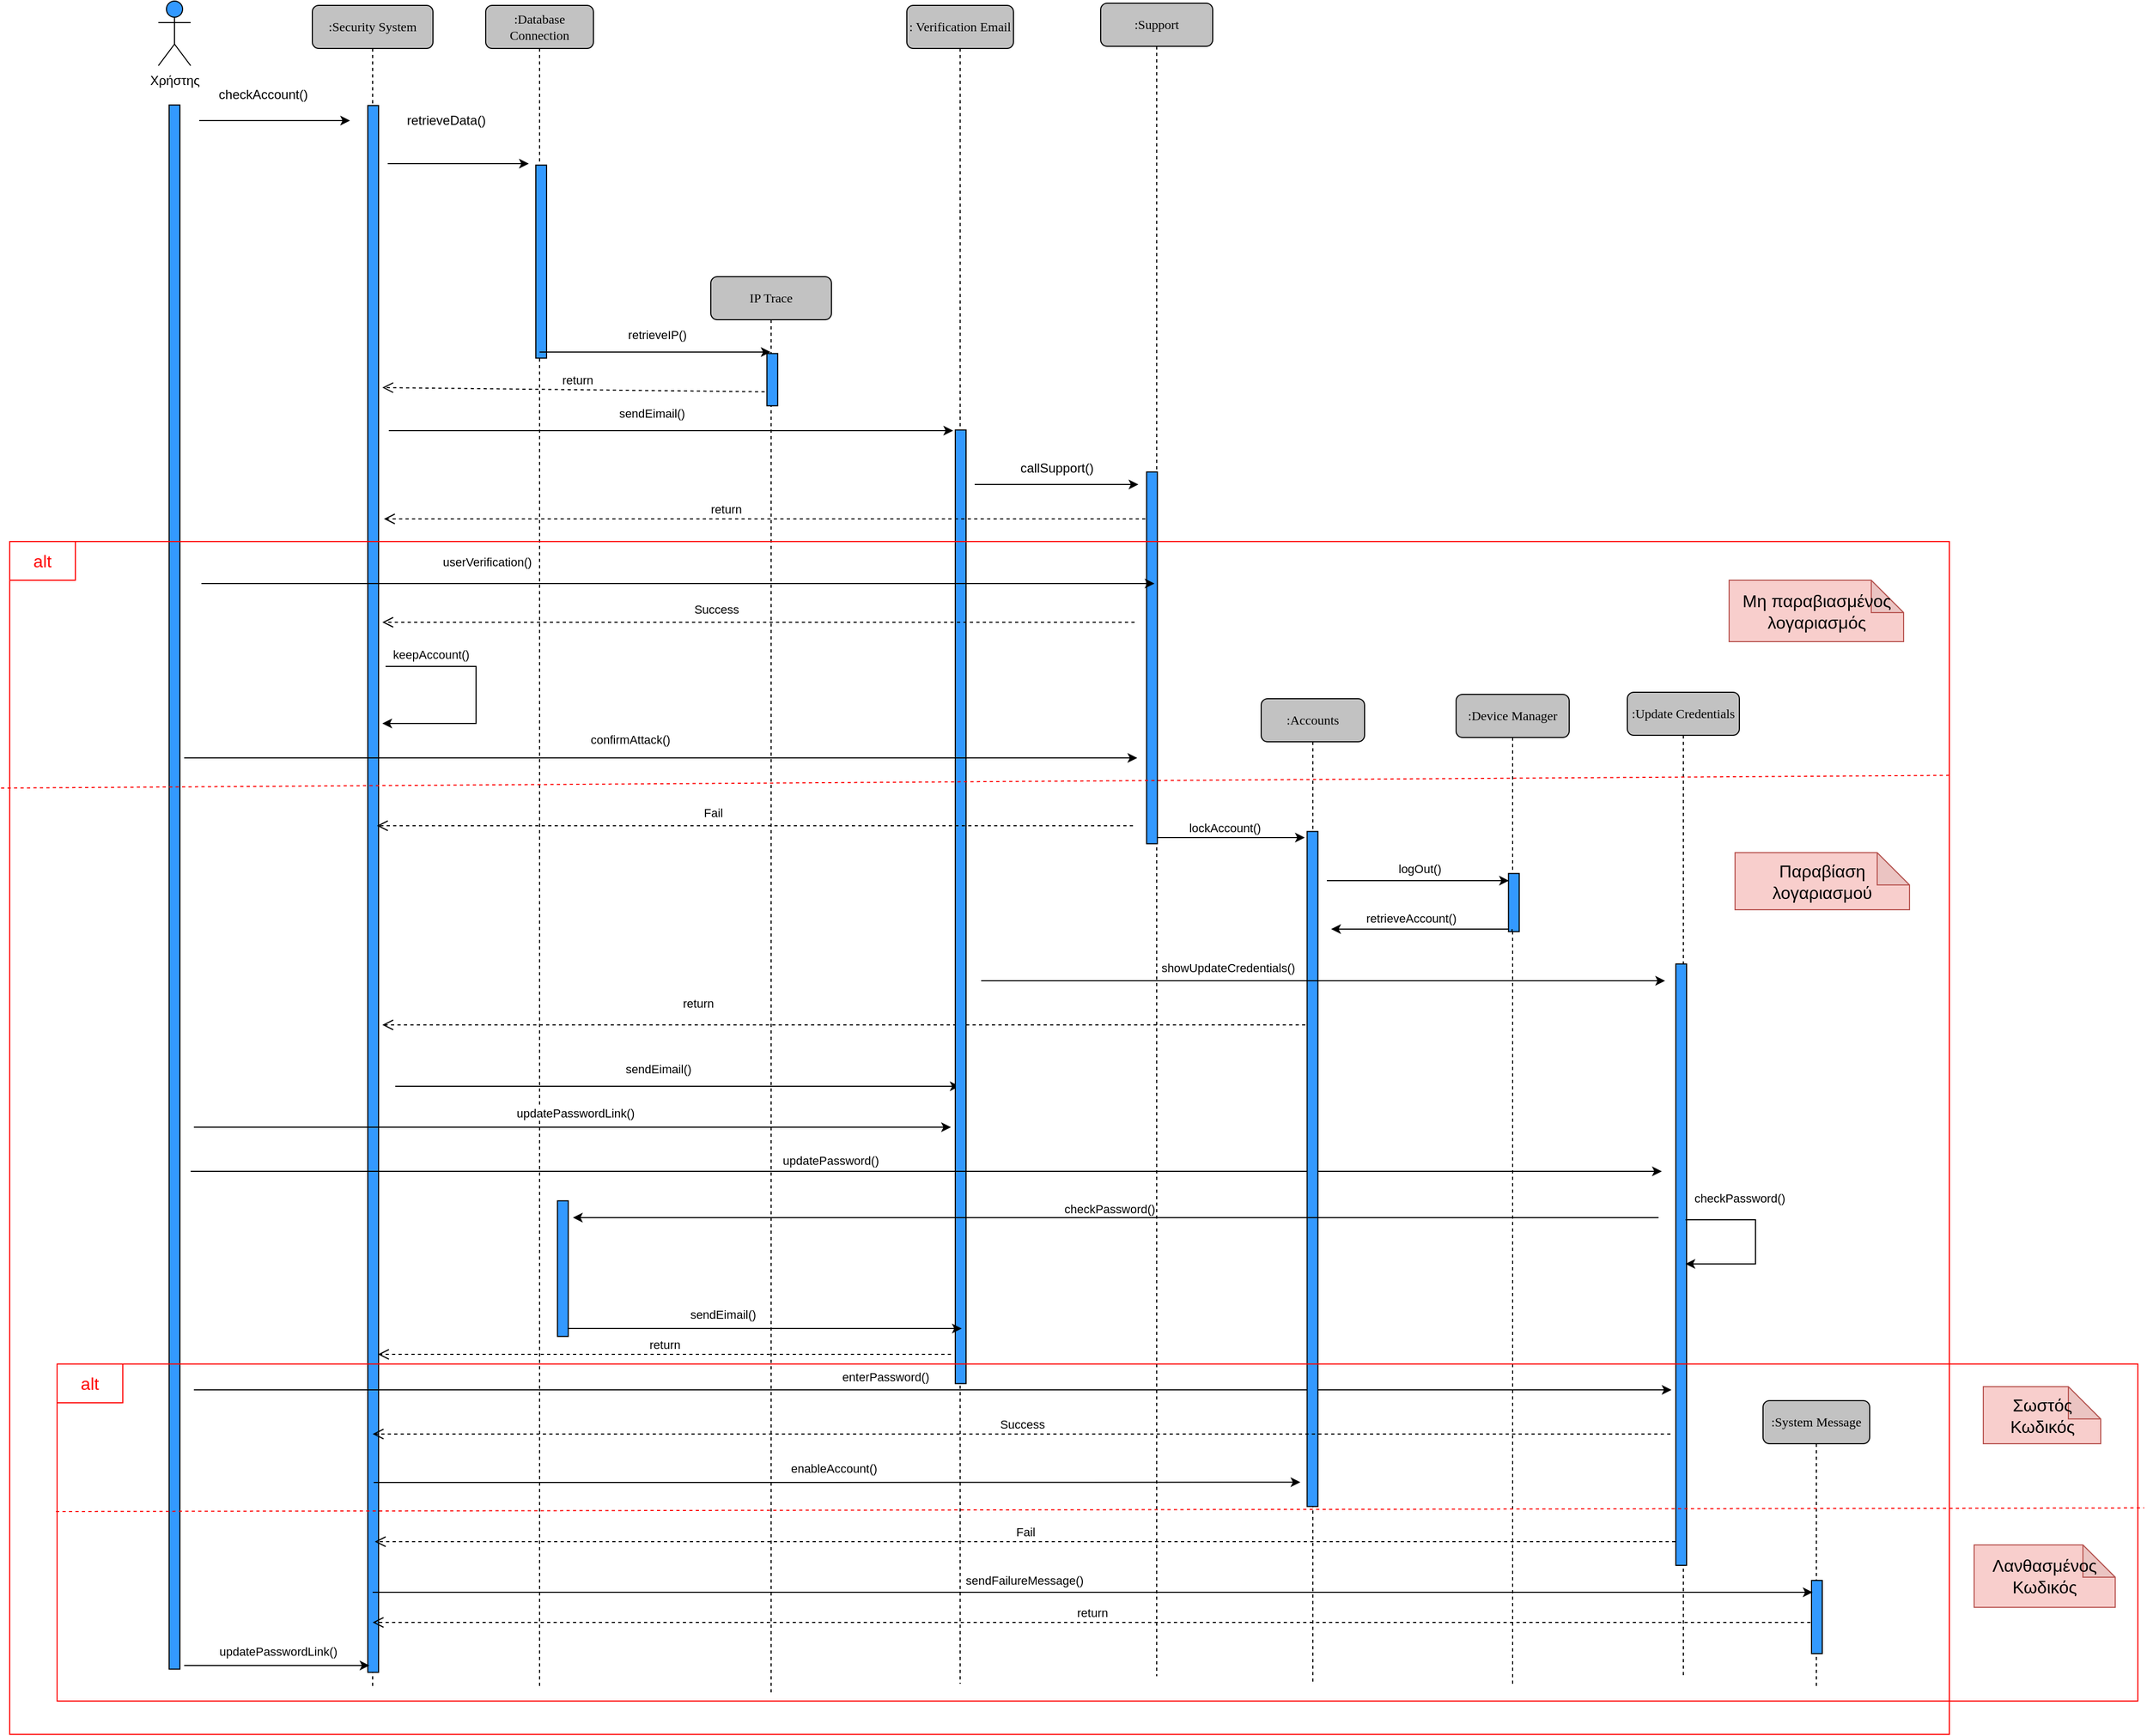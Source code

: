 <mxfile version="18.0.6" type="device"><diagram name="Page-1" id="13e1069c-82ec-6db2-03f1-153e76fe0fe0"><mxGraphModel dx="3155" dy="1539" grid="0" gridSize="10" guides="1" tooltips="1" connect="1" arrows="1" fold="1" page="0" pageScale="1" pageWidth="1100" pageHeight="850" background="none" math="0" shadow="0"><root><mxCell id="0"/><mxCell id="1" parent="0"/><mxCell id="7baba1c4bc27f4b0-2" value=":Database Connection" style="shape=umlLifeline;perimeter=lifelinePerimeter;whiteSpace=wrap;html=1;container=1;collapsible=0;recursiveResize=0;outlineConnect=0;rounded=1;shadow=0;comic=0;labelBackgroundColor=none;strokeWidth=1;fontFamily=Verdana;fontSize=12;align=center;fillColor=#C2C2C2;" parent="1" vertex="1"><mxGeometry x="406" y="84" width="100" height="1564" as="geometry"/></mxCell><mxCell id="cndtYYi9K0bDURjj1MZt-8" value="" style="rounded=0;whiteSpace=wrap;html=1;rotation=90;fillColor=#3399FF;" parent="7baba1c4bc27f4b0-2" vertex="1"><mxGeometry x="-38.14" y="233" width="179.28" height="10" as="geometry"/></mxCell><mxCell id="0iKauV6fdEn9JprXepdl-63" value="return" style="html=1;verticalAlign=bottom;endArrow=open;dashed=1;endSize=8;rounded=0;" parent="7baba1c4bc27f4b0-2" edge="1"><mxGeometry relative="1" as="geometry"><mxPoint x="432" y="1253" as="sourcePoint"/><mxPoint x="-100" y="1253" as="targetPoint"/><Array as="points"><mxPoint x="321" y="1253"/></Array></mxGeometry></mxCell><mxCell id="0iKauV6fdEn9JprXepdl-89" value="" style="rounded=0;whiteSpace=wrap;html=1;rotation=90;fillColor=#3399FF;" parent="7baba1c4bc27f4b0-2" vertex="1"><mxGeometry x="8.64" y="1168.36" width="126" height="10" as="geometry"/></mxCell><mxCell id="7baba1c4bc27f4b0-3" value=":Security System" style="shape=umlLifeline;perimeter=lifelinePerimeter;whiteSpace=wrap;html=1;container=1;collapsible=0;recursiveResize=0;outlineConnect=0;rounded=1;shadow=0;comic=0;labelBackgroundColor=none;strokeWidth=1;fontFamily=Verdana;fontSize=12;align=center;fillColor=#C2C2C2;" parent="1" vertex="1"><mxGeometry x="245" y="84" width="112" height="1564" as="geometry"/></mxCell><mxCell id="0iKauV6fdEn9JprXepdl-5" value="" style="rounded=0;whiteSpace=wrap;html=1;rotation=90;fillColor=#3399FF;" parent="7baba1c4bc27f4b0-3" vertex="1"><mxGeometry x="-671.17" y="815.7" width="1455.36" height="10" as="geometry"/></mxCell><mxCell id="0iKauV6fdEn9JprXepdl-26" value="" style="endArrow=classic;html=1;rounded=0;" parent="7baba1c4bc27f4b0-3" edge="1"><mxGeometry width="50" height="50" relative="1" as="geometry"><mxPoint x="68" y="614" as="sourcePoint"/><mxPoint x="65" y="667" as="targetPoint"/><Array as="points"><mxPoint x="152" y="614"/><mxPoint x="152" y="667"/></Array></mxGeometry></mxCell><mxCell id="0iKauV6fdEn9JprXepdl-27" value="keepAccount()" style="edgeLabel;html=1;align=center;verticalAlign=middle;resizable=0;points=[];" parent="0iKauV6fdEn9JprXepdl-26" vertex="1" connectable="0"><mxGeometry x="0.458" y="1" relative="1" as="geometry"><mxPoint x="-16" y="-65" as="offset"/></mxGeometry></mxCell><mxCell id="0iKauV6fdEn9JprXepdl-43" value="" style="endArrow=classic;html=1;rounded=0;" parent="7baba1c4bc27f4b0-3" edge="1"><mxGeometry width="50" height="50" relative="1" as="geometry"><mxPoint x="-110" y="1042" as="sourcePoint"/><mxPoint x="592.96" y="1042" as="targetPoint"/><Array as="points"><mxPoint x="187.0" y="1042"/></Array></mxGeometry></mxCell><mxCell id="0iKauV6fdEn9JprXepdl-44" value="updatePasswordLink()" style="edgeLabel;html=1;align=center;verticalAlign=middle;resizable=0;points=[];" parent="0iKauV6fdEn9JprXepdl-43" vertex="1" connectable="0"><mxGeometry x="-0.073" y="16" relative="1" as="geometry"><mxPoint x="28" y="3" as="offset"/></mxGeometry></mxCell><mxCell id="cndtYYi9K0bDURjj1MZt-1" value="Χρήστης" style="shape=umlActor;verticalLabelPosition=bottom;verticalAlign=top;html=1;outlineConnect=0;fillColor=#3399FF;" parent="1" vertex="1"><mxGeometry x="102.04" y="80" width="30" height="60" as="geometry"/></mxCell><mxCell id="cndtYYi9K0bDURjj1MZt-6" value="" style="endArrow=classic;html=1;rounded=0;" parent="1" edge="1"><mxGeometry width="50" height="50" relative="1" as="geometry"><mxPoint x="140" y="191" as="sourcePoint"/><mxPoint x="280" y="191" as="targetPoint"/></mxGeometry></mxCell><mxCell id="cndtYYi9K0bDURjj1MZt-16" value="" style="endArrow=none;html=1;rounded=0;" parent="1" edge="1"><mxGeometry width="50" height="50" relative="1" as="geometry"><mxPoint x="295" y="280" as="sourcePoint"/><mxPoint x="295" y="280" as="targetPoint"/><Array as="points"/></mxGeometry></mxCell><mxCell id="cndtYYi9K0bDURjj1MZt-26" value="IP Trace&lt;br&gt;" style="shape=umlLifeline;perimeter=lifelinePerimeter;whiteSpace=wrap;html=1;container=1;collapsible=0;recursiveResize=0;outlineConnect=0;rounded=1;shadow=0;comic=0;labelBackgroundColor=none;strokeWidth=1;fontFamily=Verdana;fontSize=12;align=center;fillColor=#C2C2C2;" parent="1" vertex="1"><mxGeometry x="615" y="336" width="112" height="1315" as="geometry"/></mxCell><mxCell id="0iKauV6fdEn9JprXepdl-41" value="" style="endArrow=classic;html=1;rounded=0;" parent="cndtYYi9K0bDURjj1MZt-26" edge="1"><mxGeometry width="50" height="50" relative="1" as="geometry"><mxPoint x="-293" y="752.0" as="sourcePoint"/><mxPoint x="231" y="752.0" as="targetPoint"/><Array as="points"><mxPoint x="4" y="752"/></Array></mxGeometry></mxCell><mxCell id="0iKauV6fdEn9JprXepdl-42" value="sendEimail()" style="edgeLabel;html=1;align=center;verticalAlign=middle;resizable=0;points=[];" parent="0iKauV6fdEn9JprXepdl-41" vertex="1" connectable="0"><mxGeometry x="-0.073" y="16" relative="1" as="geometry"><mxPoint x="1" as="offset"/></mxGeometry></mxCell><mxCell id="0iKauV6fdEn9JprXepdl-13" value="" style="endArrow=classic;html=1;rounded=0;" parent="cndtYYi9K0bDURjj1MZt-26" edge="1"><mxGeometry width="50" height="50" relative="1" as="geometry"><mxPoint x="-299" y="143" as="sourcePoint"/><mxPoint x="225" y="143" as="targetPoint"/><Array as="points"><mxPoint x="-2" y="143"/></Array></mxGeometry></mxCell><mxCell id="0iKauV6fdEn9JprXepdl-14" value="sendEimail()" style="edgeLabel;html=1;align=center;verticalAlign=middle;resizable=0;points=[];" parent="0iKauV6fdEn9JprXepdl-13" vertex="1" connectable="0"><mxGeometry x="-0.073" y="16" relative="1" as="geometry"><mxPoint x="1" as="offset"/></mxGeometry></mxCell><mxCell id="0iKauV6fdEn9JprXepdl-40" value="return" style="html=1;verticalAlign=bottom;endArrow=open;dashed=1;endSize=8;rounded=0;" parent="cndtYYi9K0bDURjj1MZt-26" edge="1"><mxGeometry x="0.323" y="-11" relative="1" as="geometry"><mxPoint x="564" y="695" as="sourcePoint"/><mxPoint x="-305" y="695" as="targetPoint"/><mxPoint x="-1" as="offset"/></mxGeometry></mxCell><mxCell id="0iKauV6fdEn9JprXepdl-77" value="" style="endArrow=classic;html=1;rounded=0;entryX=0.964;entryY=1.628;entryDx=0;entryDy=0;entryPerimeter=0;" parent="cndtYYi9K0bDURjj1MZt-26" target="0iKauV6fdEn9JprXepdl-91" edge="1"><mxGeometry width="50" height="50" relative="1" as="geometry"><mxPoint x="-313" y="1120" as="sourcePoint"/><mxPoint x="389.96" y="1120" as="targetPoint"/><Array as="points"><mxPoint x="-16" y="1120"/></Array></mxGeometry></mxCell><mxCell id="0iKauV6fdEn9JprXepdl-78" value="enableAccount()" style="edgeLabel;html=1;align=center;verticalAlign=middle;resizable=0;points=[];" parent="0iKauV6fdEn9JprXepdl-77" vertex="1" connectable="0"><mxGeometry x="-0.073" y="16" relative="1" as="geometry"><mxPoint x="28" y="3" as="offset"/></mxGeometry></mxCell><mxCell id="cndtYYi9K0bDURjj1MZt-69" value=":System Message" style="shape=umlLifeline;perimeter=lifelinePerimeter;whiteSpace=wrap;html=1;container=1;collapsible=0;recursiveResize=0;outlineConnect=0;rounded=1;shadow=0;comic=0;labelBackgroundColor=none;strokeWidth=1;fontFamily=Verdana;fontSize=12;align=center;fillColor=#C2C2C2;" parent="1" vertex="1"><mxGeometry x="1592" y="1380" width="99" height="265" as="geometry"/></mxCell><mxCell id="0iKauV6fdEn9JprXepdl-96" value="" style="rounded=0;whiteSpace=wrap;html=1;rotation=90;fillColor=#3399FF;" parent="cndtYYi9K0bDURjj1MZt-69" vertex="1"><mxGeometry x="16" y="196" width="68" height="10" as="geometry"/></mxCell><mxCell id="cndtYYi9K0bDURjj1MZt-137" value="" style="rounded=0;whiteSpace=wrap;html=1;rotation=90;fillColor=#3399FF;" parent="1" vertex="1"><mxGeometry x="-609.38" y="897.95" width="1452.85" height="10" as="geometry"/></mxCell><mxCell id="cndtYYi9K0bDURjj1MZt-7" value="checkAccount()" style="text;html=1;align=center;verticalAlign=middle;resizable=0;points=[];autosize=1;strokeColor=none;fillColor=none;" parent="1" vertex="1"><mxGeometry x="152" y="158" width="93" height="18" as="geometry"/></mxCell><mxCell id="0iKauV6fdEn9JprXepdl-6" value="" style="endArrow=classic;html=1;rounded=0;" parent="1" edge="1"><mxGeometry width="50" height="50" relative="1" as="geometry"><mxPoint x="315" y="231" as="sourcePoint"/><mxPoint x="446" y="231" as="targetPoint"/><Array as="points"/></mxGeometry></mxCell><mxCell id="0iKauV6fdEn9JprXepdl-7" value="retrieveData()" style="text;html=1;align=center;verticalAlign=middle;resizable=0;points=[];autosize=1;strokeColor=none;fillColor=none;" parent="1" vertex="1"><mxGeometry x="327" y="182" width="83" height="18" as="geometry"/></mxCell><mxCell id="0iKauV6fdEn9JprXepdl-12" value=": Verification Email" style="shape=umlLifeline;perimeter=lifelinePerimeter;whiteSpace=wrap;html=1;container=1;collapsible=0;recursiveResize=0;outlineConnect=0;rounded=1;shadow=0;comic=0;labelBackgroundColor=none;strokeWidth=1;fontFamily=Verdana;fontSize=12;align=center;fillColor=#C2C2C2;" parent="1" vertex="1"><mxGeometry x="797" y="84" width="99" height="1559" as="geometry"/></mxCell><mxCell id="0iKauV6fdEn9JprXepdl-87" value="" style="rounded=0;whiteSpace=wrap;html=1;rotation=90;fillColor=#3399FF;" parent="0iKauV6fdEn9JprXepdl-12" vertex="1"><mxGeometry x="-392.91" y="832.27" width="885.82" height="10" as="geometry"/></mxCell><mxCell id="0iKauV6fdEn9JprXepdl-15" value=":Support" style="shape=umlLifeline;perimeter=lifelinePerimeter;whiteSpace=wrap;html=1;container=1;collapsible=0;recursiveResize=0;outlineConnect=0;rounded=1;shadow=0;comic=0;labelBackgroundColor=none;strokeWidth=1;fontFamily=Verdana;fontSize=12;align=center;fillColor=#C2C2C2;" parent="1" vertex="1"><mxGeometry x="977" y="82" width="104" height="1554" as="geometry"/></mxCell><mxCell id="0iKauV6fdEn9JprXepdl-33" value="" style="endArrow=classic;html=1;rounded=0;" parent="0iKauV6fdEn9JprXepdl-15" edge="1"><mxGeometry width="50" height="50" relative="1" as="geometry"><mxPoint x="48.5" y="775" as="sourcePoint"/><mxPoint x="189.5" y="775" as="targetPoint"/><Array as="points"><mxPoint x="166.5" y="775"/></Array></mxGeometry></mxCell><mxCell id="0iKauV6fdEn9JprXepdl-34" value="lockAccount()" style="edgeLabel;html=1;align=center;verticalAlign=middle;resizable=0;points=[];" parent="0iKauV6fdEn9JprXepdl-33" vertex="1" connectable="0"><mxGeometry x="-0.475" relative="1" as="geometry"><mxPoint x="29" y="-9" as="offset"/></mxGeometry></mxCell><mxCell id="0iKauV6fdEn9JprXepdl-54" value="" style="endArrow=classic;html=1;rounded=0;" parent="0iKauV6fdEn9JprXepdl-15" edge="1"><mxGeometry width="50" height="50" relative="1" as="geometry"><mxPoint x="-844.96" y="1085" as="sourcePoint"/><mxPoint x="521" y="1085" as="targetPoint"/><Array as="points"><mxPoint x="-522.96" y="1085"/><mxPoint x="-32.96" y="1085"/></Array></mxGeometry></mxCell><mxCell id="0iKauV6fdEn9JprXepdl-55" value="updatePassword()" style="edgeLabel;html=1;align=center;verticalAlign=middle;resizable=0;points=[];" parent="0iKauV6fdEn9JprXepdl-54" vertex="1" connectable="0"><mxGeometry x="-0.073" y="16" relative="1" as="geometry"><mxPoint x="-39" y="6" as="offset"/></mxGeometry></mxCell><mxCell id="0iKauV6fdEn9JprXepdl-61" value="" style="endArrow=classic;html=1;rounded=0;" parent="0iKauV6fdEn9JprXepdl-15" edge="1"><mxGeometry width="50" height="50" relative="1" as="geometry"><mxPoint x="-842" y="1288" as="sourcePoint"/><mxPoint x="530" y="1288" as="targetPoint"/><Array as="points"><mxPoint x="-83" y="1288"/></Array></mxGeometry></mxCell><mxCell id="0iKauV6fdEn9JprXepdl-62" value="enterPassword()" style="edgeLabel;html=1;align=center;verticalAlign=middle;resizable=0;points=[];" parent="0iKauV6fdEn9JprXepdl-61" vertex="1" connectable="0"><mxGeometry x="-0.073" y="16" relative="1" as="geometry"><mxPoint x="6" y="4" as="offset"/></mxGeometry></mxCell><mxCell id="0iKauV6fdEn9JprXepdl-90" value="" style="rounded=0;whiteSpace=wrap;html=1;rotation=90;fillColor=#3399FF;" parent="0iKauV6fdEn9JprXepdl-15" vertex="1"><mxGeometry x="-125.04" y="603.04" width="345.36" height="10" as="geometry"/></mxCell><mxCell id="0iKauV6fdEn9JprXepdl-16" value="" style="endArrow=classic;html=1;rounded=0;" parent="1" edge="1"><mxGeometry width="50" height="50" relative="1" as="geometry"><mxPoint x="860" y="529" as="sourcePoint"/><mxPoint x="1012" y="529" as="targetPoint"/><Array as="points"/></mxGeometry></mxCell><mxCell id="0iKauV6fdEn9JprXepdl-17" value="callSupport()" style="text;html=1;align=center;verticalAlign=middle;resizable=0;points=[];autosize=1;strokeColor=none;fillColor=none;" parent="1" vertex="1"><mxGeometry x="897" y="505" width="78" height="18" as="geometry"/></mxCell><mxCell id="0iKauV6fdEn9JprXepdl-19" value="" style="endArrow=classic;html=1;rounded=0;" parent="1" source="7baba1c4bc27f4b0-2" target="cndtYYi9K0bDURjj1MZt-26" edge="1"><mxGeometry width="50" height="50" relative="1" as="geometry"><mxPoint x="468" y="475" as="sourcePoint"/><mxPoint x="1218" y="568" as="targetPoint"/><Array as="points"><mxPoint x="551" y="406"/><mxPoint x="641" y="406"/></Array></mxGeometry></mxCell><mxCell id="0iKauV6fdEn9JprXepdl-20" value="retrieveIP()" style="edgeLabel;html=1;align=center;verticalAlign=middle;resizable=0;points=[];" parent="0iKauV6fdEn9JprXepdl-19" vertex="1" connectable="0"><mxGeometry x="0.193" y="-3" relative="1" as="geometry"><mxPoint x="-19" y="-19" as="offset"/></mxGeometry></mxCell><mxCell id="0iKauV6fdEn9JprXepdl-24" value="Success" style="html=1;verticalAlign=bottom;endArrow=open;dashed=1;endSize=8;rounded=0;" parent="1" edge="1"><mxGeometry x="0.11" y="-3" relative="1" as="geometry"><mxPoint x="1008.5" y="657" as="sourcePoint"/><mxPoint x="310" y="657" as="targetPoint"/><Array as="points"><mxPoint x="807" y="657"/></Array><mxPoint x="-1" as="offset"/></mxGeometry></mxCell><mxCell id="0iKauV6fdEn9JprXepdl-31" value=":Accounts" style="shape=umlLifeline;perimeter=lifelinePerimeter;whiteSpace=wrap;html=1;container=1;collapsible=0;recursiveResize=0;outlineConnect=0;rounded=1;shadow=0;comic=0;labelBackgroundColor=none;strokeWidth=1;fontFamily=Verdana;fontSize=12;align=center;fillColor=#C2C2C2;" parent="1" vertex="1"><mxGeometry x="1126" y="728" width="96" height="913" as="geometry"/></mxCell><mxCell id="0iKauV6fdEn9JprXepdl-91" value="" style="rounded=0;whiteSpace=wrap;html=1;rotation=90;fillColor=#3399FF;" parent="0iKauV6fdEn9JprXepdl-31" vertex="1"><mxGeometry x="-265.82" y="431.82" width="627" height="10" as="geometry"/></mxCell><mxCell id="0iKauV6fdEn9JprXepdl-35" value=":Device Manager" style="shape=umlLifeline;perimeter=lifelinePerimeter;whiteSpace=wrap;html=1;container=1;collapsible=0;recursiveResize=0;outlineConnect=0;rounded=1;shadow=0;comic=0;labelBackgroundColor=none;strokeWidth=1;fontFamily=Verdana;fontSize=12;align=center;fillColor=#C2C2C2;" parent="1" vertex="1"><mxGeometry x="1307" y="724" width="105" height="920" as="geometry"/></mxCell><mxCell id="0iKauV6fdEn9JprXepdl-56" value="" style="endArrow=classic;html=1;rounded=0;" parent="0iKauV6fdEn9JprXepdl-35" edge="1"><mxGeometry width="50" height="50" relative="1" as="geometry"><mxPoint x="188" y="486" as="sourcePoint"/><mxPoint x="-820" y="486" as="targetPoint"/><Array as="points"><mxPoint x="-230" y="486"/><mxPoint x="-493" y="486"/><mxPoint x="-517" y="486"/></Array></mxGeometry></mxCell><mxCell id="0iKauV6fdEn9JprXepdl-58" value="checkPassword()" style="edgeLabel;html=1;align=center;verticalAlign=middle;resizable=0;points=[];" parent="0iKauV6fdEn9JprXepdl-56" vertex="1" connectable="0"><mxGeometry x="-0.081" y="1" relative="1" as="geometry"><mxPoint x="-47" y="-9" as="offset"/></mxGeometry></mxCell><mxCell id="0iKauV6fdEn9JprXepdl-36" value="" style="endArrow=classic;html=1;rounded=0;" parent="1" edge="1"><mxGeometry width="50" height="50" relative="1" as="geometry"><mxPoint x="1187" y="897" as="sourcePoint"/><mxPoint x="1356" y="897" as="targetPoint"/></mxGeometry></mxCell><mxCell id="0iKauV6fdEn9JprXepdl-37" value="logOut()" style="edgeLabel;html=1;align=center;verticalAlign=middle;resizable=0;points=[];" parent="0iKauV6fdEn9JprXepdl-36" vertex="1" connectable="0"><mxGeometry x="0.456" y="-5" relative="1" as="geometry"><mxPoint x="-37" y="-16" as="offset"/></mxGeometry></mxCell><mxCell id="0iKauV6fdEn9JprXepdl-38" value="" style="endArrow=classic;html=1;rounded=0;startArrow=none;" parent="1" source="0iKauV6fdEn9JprXepdl-35" edge="1"><mxGeometry width="50" height="50" relative="1" as="geometry"><mxPoint x="1359" y="942" as="sourcePoint"/><mxPoint x="1191" y="942" as="targetPoint"/></mxGeometry></mxCell><mxCell id="0iKauV6fdEn9JprXepdl-49" value="" style="rounded=0;whiteSpace=wrap;html=1;strokeColor=#FF0000;fillColor=none;gradientColor=#ffffff;" parent="1" vertex="1"><mxGeometry x="-36" y="582" width="1801" height="1108" as="geometry"/></mxCell><mxCell id="0iKauV6fdEn9JprXepdl-50" value=":Update Credentials" style="shape=umlLifeline;perimeter=lifelinePerimeter;whiteSpace=wrap;html=1;container=1;collapsible=0;recursiveResize=0;outlineConnect=0;rounded=1;shadow=0;comic=0;labelBackgroundColor=none;strokeWidth=1;fontFamily=Verdana;fontSize=12;align=center;fillColor=#C2C2C2;" parent="1" vertex="1"><mxGeometry x="1466" y="722" width="104" height="914" as="geometry"/></mxCell><mxCell id="0iKauV6fdEn9JprXepdl-75" value="Success" style="html=1;verticalAlign=bottom;endArrow=open;dashed=1;endSize=8;rounded=0;" parent="0iKauV6fdEn9JprXepdl-50" target="7baba1c4bc27f4b0-3" edge="1"><mxGeometry relative="1" as="geometry"><mxPoint x="40" y="689" as="sourcePoint"/><mxPoint x="-40" y="689" as="targetPoint"/></mxGeometry></mxCell><mxCell id="0iKauV6fdEn9JprXepdl-95" value="" style="rounded=0;whiteSpace=wrap;html=1;rotation=90;fillColor=#3399FF;" parent="0iKauV6fdEn9JprXepdl-50" vertex="1"><mxGeometry x="-229.32" y="526.68" width="558.64" height="10" as="geometry"/></mxCell><mxCell id="0iKauV6fdEn9JprXepdl-11" value="return" style="html=1;verticalAlign=bottom;endArrow=open;dashed=1;endSize=8;rounded=0;startArrow=none;" parent="1" edge="1"><mxGeometry relative="1" as="geometry"><mxPoint x="671" y="443" as="sourcePoint"/><mxPoint x="310" y="439" as="targetPoint"/></mxGeometry></mxCell><mxCell id="0iKauV6fdEn9JprXepdl-21" value="return" style="html=1;verticalAlign=bottom;endArrow=open;dashed=1;endSize=8;rounded=0;" parent="1" edge="1"><mxGeometry x="0.106" relative="1" as="geometry"><mxPoint x="1018.5" y="561" as="sourcePoint"/><mxPoint x="311.5" y="561" as="targetPoint"/><mxPoint x="1" as="offset"/></mxGeometry></mxCell><mxCell id="0iKauV6fdEn9JprXepdl-22" value="" style="endArrow=classic;html=1;rounded=0;" parent="1" edge="1"><mxGeometry width="50" height="50" relative="1" as="geometry"><mxPoint x="142.0" y="621" as="sourcePoint"/><mxPoint x="1026.96" y="621" as="targetPoint"/><Array as="points"><mxPoint x="219.96" y="621"/></Array></mxGeometry></mxCell><mxCell id="0iKauV6fdEn9JprXepdl-23" value="userVerification()" style="edgeLabel;html=1;align=center;verticalAlign=middle;resizable=0;points=[];" parent="0iKauV6fdEn9JprXepdl-22" vertex="1" connectable="0"><mxGeometry x="-0.487" y="-1" relative="1" as="geometry"><mxPoint x="38" y="-21" as="offset"/></mxGeometry></mxCell><mxCell id="0iKauV6fdEn9JprXepdl-46" value="" style="endArrow=classic;html=1;rounded=0;" parent="1" edge="1"><mxGeometry width="50" height="50" relative="1" as="geometry"><mxPoint x="126.0" y="783" as="sourcePoint"/><mxPoint x="1010.96" y="783" as="targetPoint"/><Array as="points"><mxPoint x="203.96" y="783"/></Array></mxGeometry></mxCell><mxCell id="0iKauV6fdEn9JprXepdl-47" value="confirmAttack()" style="edgeLabel;html=1;align=center;verticalAlign=middle;resizable=0;points=[];" parent="0iKauV6fdEn9JprXepdl-46" vertex="1" connectable="0"><mxGeometry x="-0.487" y="-1" relative="1" as="geometry"><mxPoint x="187" y="-18" as="offset"/></mxGeometry></mxCell><mxCell id="0iKauV6fdEn9JprXepdl-28" value="Fail" style="html=1;verticalAlign=bottom;endArrow=open;dashed=1;endSize=8;rounded=0;" parent="1" edge="1"><mxGeometry x="0.11" y="-3" relative="1" as="geometry"><mxPoint x="1007" y="846" as="sourcePoint"/><mxPoint x="305" y="846" as="targetPoint"/><Array as="points"><mxPoint x="802" y="846"/></Array><mxPoint x="-1" as="offset"/></mxGeometry></mxCell><mxCell id="0iKauV6fdEn9JprXepdl-52" value="" style="endArrow=classic;html=1;rounded=0;" parent="1" edge="1"><mxGeometry width="50" height="50" relative="1" as="geometry"><mxPoint x="866" y="990" as="sourcePoint"/><mxPoint x="1501" y="990" as="targetPoint"/><Array as="points"><mxPoint x="977" y="990"/><mxPoint x="1143" y="990"/><mxPoint x="1223" y="990"/></Array></mxGeometry></mxCell><mxCell id="0iKauV6fdEn9JprXepdl-53" value="showUpdateCredentials()" style="edgeLabel;html=1;align=center;verticalAlign=middle;resizable=0;points=[];" parent="0iKauV6fdEn9JprXepdl-52" vertex="1" connectable="0"><mxGeometry x="-0.073" y="16" relative="1" as="geometry"><mxPoint x="-66" y="4" as="offset"/></mxGeometry></mxCell><mxCell id="0iKauV6fdEn9JprXepdl-64" value="" style="endArrow=classic;html=1;rounded=0;" parent="1" edge="1"><mxGeometry width="50" height="50" relative="1" as="geometry"><mxPoint x="1520" y="1212" as="sourcePoint"/><mxPoint x="1520" y="1253" as="targetPoint"/><Array as="points"><mxPoint x="1585" y="1212"/><mxPoint x="1585" y="1253"/></Array></mxGeometry></mxCell><mxCell id="0iKauV6fdEn9JprXepdl-65" value="checkPassword()" style="edgeLabel;html=1;align=center;verticalAlign=middle;resizable=0;points=[];" parent="0iKauV6fdEn9JprXepdl-64" vertex="1" connectable="0"><mxGeometry x="-0.085" y="2" relative="1" as="geometry"><mxPoint x="-17" y="-33" as="offset"/></mxGeometry></mxCell><mxCell id="0iKauV6fdEn9JprXepdl-59" value="" style="endArrow=classic;html=1;rounded=0;" parent="1" edge="1"><mxGeometry width="50" height="50" relative="1" as="geometry"><mxPoint x="482" y="1313" as="sourcePoint"/><mxPoint x="848" y="1313" as="targetPoint"/><Array as="points"><mxPoint x="761" y="1313"/></Array></mxGeometry></mxCell><mxCell id="0iKauV6fdEn9JprXepdl-60" value="sendEimail()" style="edgeLabel;html=1;align=center;verticalAlign=middle;resizable=0;points=[];" parent="0iKauV6fdEn9JprXepdl-59" vertex="1" connectable="0"><mxGeometry x="-0.073" y="16" relative="1" as="geometry"><mxPoint x="-26" y="3" as="offset"/></mxGeometry></mxCell><mxCell id="0iKauV6fdEn9JprXepdl-76" value="Fail" style="html=1;verticalAlign=bottom;endArrow=open;dashed=1;endSize=8;rounded=0;" parent="1" edge="1"><mxGeometry relative="1" as="geometry"><mxPoint x="1510.5" y="1511" as="sourcePoint"/><mxPoint x="303" y="1511" as="targetPoint"/></mxGeometry></mxCell><mxCell id="0iKauV6fdEn9JprXepdl-79" value="" style="endArrow=classic;html=1;rounded=0;" parent="1" source="7baba1c4bc27f4b0-3" edge="1"><mxGeometry width="50" height="50" relative="1" as="geometry"><mxPoint x="901" y="1568" as="sourcePoint"/><mxPoint x="1638" y="1558" as="targetPoint"/><Array as="points"><mxPoint x="1582" y="1558"/></Array></mxGeometry></mxCell><mxCell id="0iKauV6fdEn9JprXepdl-80" value="sendFailureMessage()" style="edgeLabel;html=1;align=center;verticalAlign=middle;resizable=0;points=[];" parent="0iKauV6fdEn9JprXepdl-79" vertex="1" connectable="0"><mxGeometry x="-0.104" relative="1" as="geometry"><mxPoint x="6" y="-11" as="offset"/></mxGeometry></mxCell><mxCell id="0iKauV6fdEn9JprXepdl-81" value="return" style="html=1;verticalAlign=bottom;endArrow=open;dashed=1;endSize=8;rounded=0;" parent="1" target="7baba1c4bc27f4b0-3" edge="1"><mxGeometry relative="1" as="geometry"><mxPoint x="1636" y="1586" as="sourcePoint"/><mxPoint x="1556" y="1586" as="targetPoint"/></mxGeometry></mxCell><mxCell id="0iKauV6fdEn9JprXepdl-82" value="" style="endArrow=classic;html=1;rounded=0;" parent="1" edge="1"><mxGeometry width="50" height="50" relative="1" as="geometry"><mxPoint x="126" y="1626" as="sourcePoint"/><mxPoint x="298" y="1626" as="targetPoint"/><Array as="points"/></mxGeometry></mxCell><mxCell id="0iKauV6fdEn9JprXepdl-83" value="updatePasswordLink()" style="edgeLabel;html=1;align=center;verticalAlign=middle;resizable=0;points=[];" parent="0iKauV6fdEn9JprXepdl-82" vertex="1" connectable="0"><mxGeometry x="-0.073" y="16" relative="1" as="geometry"><mxPoint x="7" y="3" as="offset"/></mxGeometry></mxCell><mxCell id="0iKauV6fdEn9JprXepdl-84" value="" style="rounded=0;whiteSpace=wrap;html=1;rotation=90;fillColor=#3399FF;" parent="1" vertex="1"><mxGeometry x="647.83" y="426.63" width="48.54" height="10" as="geometry"/></mxCell><mxCell id="0iKauV6fdEn9JprXepdl-92" value="" style="rounded=0;whiteSpace=wrap;html=1;rotation=90;fillColor=#3399FF;" parent="1" vertex="1"><mxGeometry x="1333.64" y="912.36" width="54" height="10" as="geometry"/></mxCell><mxCell id="0iKauV6fdEn9JprXepdl-93" value="" style="endArrow=none;html=1;rounded=0;" parent="1" target="0iKauV6fdEn9JprXepdl-92" edge="1"><mxGeometry width="50" height="50" relative="1" as="geometry"><mxPoint x="1359" y="942" as="sourcePoint"/><mxPoint x="1191" y="942" as="targetPoint"/></mxGeometry></mxCell><mxCell id="0iKauV6fdEn9JprXepdl-94" value="retrieveAccount()" style="edgeLabel;html=1;align=center;verticalAlign=middle;resizable=0;points=[];" parent="0iKauV6fdEn9JprXepdl-93" vertex="1" connectable="0"><mxGeometry x="-0.254" relative="1" as="geometry"><mxPoint x="-94" y="-11" as="offset"/></mxGeometry></mxCell><mxCell id="0iKauV6fdEn9JprXepdl-97" value="&lt;font style=&quot;font-size: 16px;&quot; color=&quot;#ff0000&quot;&gt;alt&lt;/font&gt;" style="rounded=0;whiteSpace=wrap;html=1;strokeColor=#FF0000;" parent="1" vertex="1"><mxGeometry x="-36" y="582" width="61" height="36" as="geometry"/></mxCell><mxCell id="0iKauV6fdEn9JprXepdl-98" value="" style="endArrow=none;dashed=1;html=1;rounded=0;fontSize=16;fontColor=#FF0000;entryX=1.001;entryY=0.196;entryDx=0;entryDy=0;entryPerimeter=0;strokeColor=#FF0000;" parent="1" target="0iKauV6fdEn9JprXepdl-49" edge="1"><mxGeometry width="50" height="50" relative="1" as="geometry"><mxPoint x="-44" y="811" as="sourcePoint"/><mxPoint x="898" y="1155" as="targetPoint"/></mxGeometry></mxCell><mxCell id="0iKauV6fdEn9JprXepdl-99" value="" style="rounded=0;whiteSpace=wrap;html=1;fontSize=16;fontColor=#FF0000;strokeColor=#FF0000;fillColor=none;gradientColor=#ffffff;" parent="1" vertex="1"><mxGeometry x="8" y="1346" width="1932" height="313" as="geometry"/></mxCell><mxCell id="0iKauV6fdEn9JprXepdl-100" value="" style="endArrow=none;dashed=1;html=1;rounded=0;fontSize=16;fontColor=#FF0000;strokeColor=#FF0000;entryX=1.003;entryY=0.427;entryDx=0;entryDy=0;entryPerimeter=0;" parent="1" target="0iKauV6fdEn9JprXepdl-99" edge="1"><mxGeometry width="50" height="50" relative="1" as="geometry"><mxPoint x="7" y="1483" as="sourcePoint"/><mxPoint x="1721" y="1483" as="targetPoint"/><Array as="points"/></mxGeometry></mxCell><mxCell id="0iKauV6fdEn9JprXepdl-101" value="&lt;font style=&quot;font-size: 16px;&quot; color=&quot;#ff0000&quot;&gt;alt&lt;/font&gt;" style="rounded=0;whiteSpace=wrap;html=1;strokeColor=#FF0000;" parent="1" vertex="1"><mxGeometry x="8" y="1346" width="61" height="36" as="geometry"/></mxCell><mxCell id="0iKauV6fdEn9JprXepdl-103" value="Μη παραβιασμένος λογαριασμός" style="shape=note;whiteSpace=wrap;html=1;backgroundOutline=1;darkOpacity=0.05;fontSize=16;strokeColor=#b85450;fillColor=#f8cecc;" parent="1" vertex="1"><mxGeometry x="1560.5" y="618" width="162" height="57" as="geometry"/></mxCell><mxCell id="0iKauV6fdEn9JprXepdl-104" value="Παραβίαση λογαριασμού" style="shape=note;whiteSpace=wrap;html=1;backgroundOutline=1;darkOpacity=0.05;fontSize=16;strokeColor=#b85450;fillColor=#f8cecc;" parent="1" vertex="1"><mxGeometry x="1566" y="871" width="162" height="53" as="geometry"/></mxCell><mxCell id="0iKauV6fdEn9JprXepdl-105" value="Σωστός &lt;br&gt;Κωδικός" style="shape=note;whiteSpace=wrap;html=1;backgroundOutline=1;darkOpacity=0.05;fontSize=16;strokeColor=#b85450;fillColor=#f8cecc;" parent="1" vertex="1"><mxGeometry x="1796.5" y="1367" width="109" height="53" as="geometry"/></mxCell><mxCell id="0iKauV6fdEn9JprXepdl-106" value="Λανθασμένος Κωδικός" style="shape=note;whiteSpace=wrap;html=1;backgroundOutline=1;darkOpacity=0.05;fontSize=16;strokeColor=#b85450;fillColor=#f8cecc;" parent="1" vertex="1"><mxGeometry x="1788" y="1514" width="131" height="58" as="geometry"/></mxCell></root></mxGraphModel></diagram></mxfile>